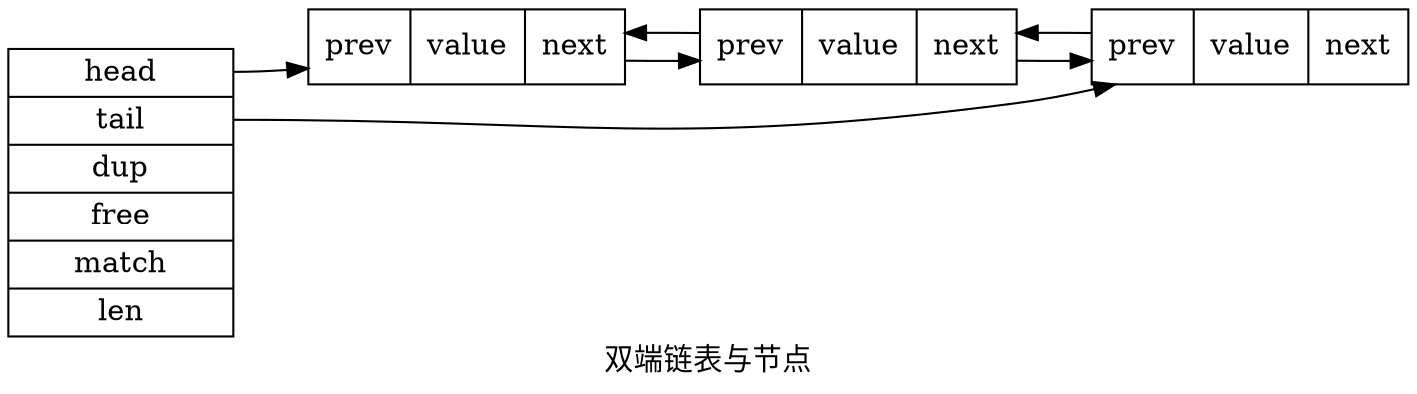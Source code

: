 digraph list_and_list_node {
    rankdir=LR;
    node [shape=record];
    label = "双端链表与节点";

    list_node_1 [label = "{<prev> prev| value|<next> next}"];
    list_node_2 [label = "{<prev> prev| value|<next> next}"];
    list_node_3 [label = "{<prev> prev| value|<next> next}"];
   
    node [width=1.5];
    list [label = "<head> head|<tail> tail|<dup> dup|<free> free|<match> match|<len> len"];
    list_node_1 -> list_node_2;
    list_node_2 -> list_node_1;
    
    list_node_2 -> list_node_3;
    list_node_3 -> list_node_2;

    list:head -> list_node_1;
    list:tail -> list_node_3;
}
